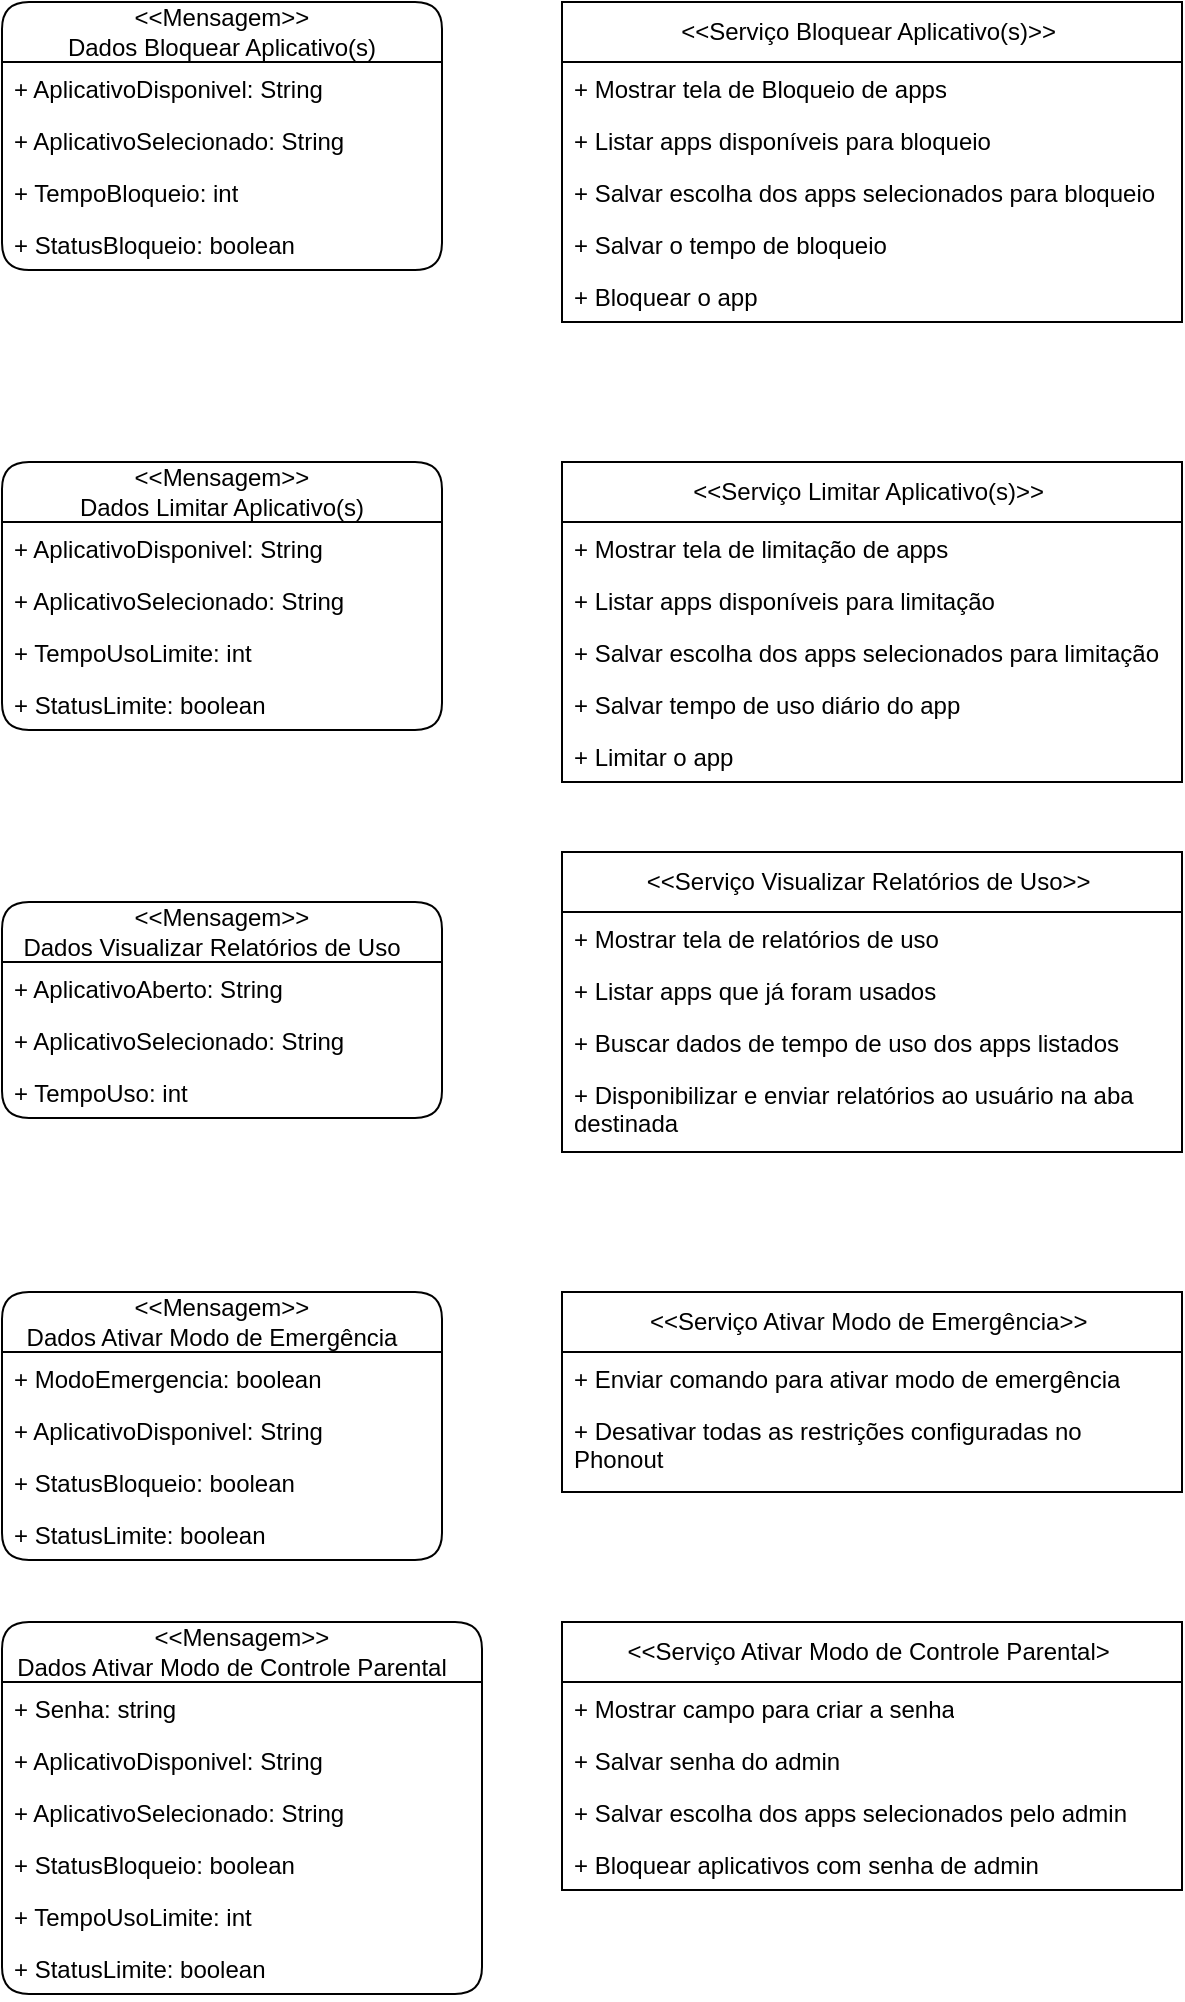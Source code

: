 <mxfile version="26.3.0">
  <diagram name="Página-1" id="11UmGFzE6osbqvSOfMR0">
    <mxGraphModel dx="1418" dy="804" grid="1" gridSize="10" guides="1" tooltips="1" connect="1" arrows="1" fold="1" page="1" pageScale="1" pageWidth="827" pageHeight="1169" math="0" shadow="0">
      <root>
        <mxCell id="0" />
        <mxCell id="1" parent="0" />
        <mxCell id="a1HCaZUt2GFdcv4pPzX8-1" value="&amp;lt;&amp;lt;Mensagem&amp;gt;&amp;gt;&lt;div&gt;Dados Bloquear Aplicativo(s)&lt;/div&gt;" style="swimlane;fontStyle=0;childLayout=stackLayout;horizontal=1;startSize=30;fillColor=none;horizontalStack=0;resizeParent=1;resizeParentMax=0;resizeLast=0;collapsible=1;marginBottom=0;whiteSpace=wrap;html=1;rounded=1;" vertex="1" parent="1">
          <mxGeometry x="90" y="80" width="220" height="134" as="geometry" />
        </mxCell>
        <mxCell id="a1HCaZUt2GFdcv4pPzX8-2" value="+ AplicativoDisponivel: String" style="text;strokeColor=none;fillColor=none;align=left;verticalAlign=top;spacingLeft=4;spacingRight=4;overflow=hidden;rotatable=0;points=[[0,0.5],[1,0.5]];portConstraint=eastwest;whiteSpace=wrap;html=1;" vertex="1" parent="a1HCaZUt2GFdcv4pPzX8-1">
          <mxGeometry y="30" width="220" height="26" as="geometry" />
        </mxCell>
        <mxCell id="a1HCaZUt2GFdcv4pPzX8-41" value="+ AplicativoSelecionado: String" style="text;strokeColor=none;fillColor=none;align=left;verticalAlign=top;spacingLeft=4;spacingRight=4;overflow=hidden;rotatable=0;points=[[0,0.5],[1,0.5]];portConstraint=eastwest;whiteSpace=wrap;html=1;" vertex="1" parent="a1HCaZUt2GFdcv4pPzX8-1">
          <mxGeometry y="56" width="220" height="26" as="geometry" />
        </mxCell>
        <mxCell id="a1HCaZUt2GFdcv4pPzX8-3" value="+ TempoBloqueio: int" style="text;strokeColor=none;fillColor=none;align=left;verticalAlign=top;spacingLeft=4;spacingRight=4;overflow=hidden;rotatable=0;points=[[0,0.5],[1,0.5]];portConstraint=eastwest;whiteSpace=wrap;html=1;" vertex="1" parent="a1HCaZUt2GFdcv4pPzX8-1">
          <mxGeometry y="82" width="220" height="26" as="geometry" />
        </mxCell>
        <mxCell id="a1HCaZUt2GFdcv4pPzX8-4" value="+ StatusBloqueio: boolean" style="text;strokeColor=none;fillColor=none;align=left;verticalAlign=top;spacingLeft=4;spacingRight=4;overflow=hidden;rotatable=0;points=[[0,0.5],[1,0.5]];portConstraint=eastwest;whiteSpace=wrap;html=1;" vertex="1" parent="a1HCaZUt2GFdcv4pPzX8-1">
          <mxGeometry y="108" width="220" height="26" as="geometry" />
        </mxCell>
        <mxCell id="a1HCaZUt2GFdcv4pPzX8-5" value="&amp;lt;&amp;lt;Serviço Bloquear Aplicativo(s)&amp;gt;&amp;gt;&amp;nbsp;" style="swimlane;fontStyle=0;childLayout=stackLayout;horizontal=1;startSize=30;fillColor=none;horizontalStack=0;resizeParent=1;resizeParentMax=0;resizeLast=0;collapsible=1;marginBottom=0;whiteSpace=wrap;html=1;" vertex="1" parent="1">
          <mxGeometry x="370" y="80" width="310" height="160" as="geometry" />
        </mxCell>
        <mxCell id="a1HCaZUt2GFdcv4pPzX8-6" value="+ Mostrar tela de Bloqueio de apps" style="text;strokeColor=none;fillColor=none;align=left;verticalAlign=top;spacingLeft=4;spacingRight=4;overflow=hidden;rotatable=0;points=[[0,0.5],[1,0.5]];portConstraint=eastwest;whiteSpace=wrap;html=1;" vertex="1" parent="a1HCaZUt2GFdcv4pPzX8-5">
          <mxGeometry y="30" width="310" height="26" as="geometry" />
        </mxCell>
        <mxCell id="a1HCaZUt2GFdcv4pPzX8-7" value="+&amp;nbsp;Listar apps disponíveis para bloqueio&amp;nbsp;" style="text;strokeColor=none;fillColor=none;align=left;verticalAlign=top;spacingLeft=4;spacingRight=4;overflow=hidden;rotatable=0;points=[[0,0.5],[1,0.5]];portConstraint=eastwest;whiteSpace=wrap;html=1;" vertex="1" parent="a1HCaZUt2GFdcv4pPzX8-5">
          <mxGeometry y="56" width="310" height="26" as="geometry" />
        </mxCell>
        <mxCell id="a1HCaZUt2GFdcv4pPzX8-8" value="+&amp;nbsp;Salvar escolha dos apps selecionados para bloqueio" style="text;strokeColor=none;fillColor=none;align=left;verticalAlign=top;spacingLeft=4;spacingRight=4;overflow=hidden;rotatable=0;points=[[0,0.5],[1,0.5]];portConstraint=eastwest;whiteSpace=wrap;html=1;" vertex="1" parent="a1HCaZUt2GFdcv4pPzX8-5">
          <mxGeometry y="82" width="310" height="26" as="geometry" />
        </mxCell>
        <mxCell id="a1HCaZUt2GFdcv4pPzX8-10" value="+&amp;nbsp;Salvar o tempo de bloqueio" style="text;strokeColor=none;fillColor=none;align=left;verticalAlign=top;spacingLeft=4;spacingRight=4;overflow=hidden;rotatable=0;points=[[0,0.5],[1,0.5]];portConstraint=eastwest;whiteSpace=wrap;html=1;" vertex="1" parent="a1HCaZUt2GFdcv4pPzX8-5">
          <mxGeometry y="108" width="310" height="26" as="geometry" />
        </mxCell>
        <mxCell id="a1HCaZUt2GFdcv4pPzX8-9" value="+&amp;nbsp;Bloquear o app&amp;nbsp;" style="text;strokeColor=none;fillColor=none;align=left;verticalAlign=top;spacingLeft=4;spacingRight=4;overflow=hidden;rotatable=0;points=[[0,0.5],[1,0.5]];portConstraint=eastwest;whiteSpace=wrap;html=1;" vertex="1" parent="a1HCaZUt2GFdcv4pPzX8-5">
          <mxGeometry y="134" width="310" height="26" as="geometry" />
        </mxCell>
        <mxCell id="a1HCaZUt2GFdcv4pPzX8-11" value="&amp;lt;&amp;lt;Mensagem&amp;gt;&amp;gt;&lt;div&gt;Dados Limitar Aplicativo(s)&lt;/div&gt;" style="swimlane;fontStyle=0;childLayout=stackLayout;horizontal=1;startSize=30;fillColor=none;horizontalStack=0;resizeParent=1;resizeParentMax=0;resizeLast=0;collapsible=1;marginBottom=0;whiteSpace=wrap;html=1;rounded=1;" vertex="1" parent="1">
          <mxGeometry x="90" y="310" width="220" height="134" as="geometry" />
        </mxCell>
        <mxCell id="a1HCaZUt2GFdcv4pPzX8-12" value="+ AplicativoDisponivel: String" style="text;strokeColor=none;fillColor=none;align=left;verticalAlign=top;spacingLeft=4;spacingRight=4;overflow=hidden;rotatable=0;points=[[0,0.5],[1,0.5]];portConstraint=eastwest;whiteSpace=wrap;html=1;" vertex="1" parent="a1HCaZUt2GFdcv4pPzX8-11">
          <mxGeometry y="30" width="220" height="26" as="geometry" />
        </mxCell>
        <mxCell id="a1HCaZUt2GFdcv4pPzX8-39" value="+ AplicativoSelecionado: String" style="text;strokeColor=none;fillColor=none;align=left;verticalAlign=top;spacingLeft=4;spacingRight=4;overflow=hidden;rotatable=0;points=[[0,0.5],[1,0.5]];portConstraint=eastwest;whiteSpace=wrap;html=1;" vertex="1" parent="a1HCaZUt2GFdcv4pPzX8-11">
          <mxGeometry y="56" width="220" height="26" as="geometry" />
        </mxCell>
        <mxCell id="a1HCaZUt2GFdcv4pPzX8-13" value="+ TempoUsoLimite: int" style="text;strokeColor=none;fillColor=none;align=left;verticalAlign=top;spacingLeft=4;spacingRight=4;overflow=hidden;rotatable=0;points=[[0,0.5],[1,0.5]];portConstraint=eastwest;whiteSpace=wrap;html=1;" vertex="1" parent="a1HCaZUt2GFdcv4pPzX8-11">
          <mxGeometry y="82" width="220" height="26" as="geometry" />
        </mxCell>
        <mxCell id="a1HCaZUt2GFdcv4pPzX8-14" value="+ StatusLimite: boolean" style="text;strokeColor=none;fillColor=none;align=left;verticalAlign=top;spacingLeft=4;spacingRight=4;overflow=hidden;rotatable=0;points=[[0,0.5],[1,0.5]];portConstraint=eastwest;whiteSpace=wrap;html=1;" vertex="1" parent="a1HCaZUt2GFdcv4pPzX8-11">
          <mxGeometry y="108" width="220" height="26" as="geometry" />
        </mxCell>
        <mxCell id="a1HCaZUt2GFdcv4pPzX8-15" value="&amp;lt;&amp;lt;Serviço Limitar Aplicativo(s)&amp;gt;&amp;gt;&amp;nbsp;" style="swimlane;fontStyle=0;childLayout=stackLayout;horizontal=1;startSize=30;fillColor=none;horizontalStack=0;resizeParent=1;resizeParentMax=0;resizeLast=0;collapsible=1;marginBottom=0;whiteSpace=wrap;html=1;" vertex="1" parent="1">
          <mxGeometry x="370" y="310" width="310" height="160" as="geometry" />
        </mxCell>
        <mxCell id="a1HCaZUt2GFdcv4pPzX8-16" value="+ Mostrar tela de limitação de apps" style="text;strokeColor=none;fillColor=none;align=left;verticalAlign=top;spacingLeft=4;spacingRight=4;overflow=hidden;rotatable=0;points=[[0,0.5],[1,0.5]];portConstraint=eastwest;whiteSpace=wrap;html=1;" vertex="1" parent="a1HCaZUt2GFdcv4pPzX8-15">
          <mxGeometry y="30" width="310" height="26" as="geometry" />
        </mxCell>
        <mxCell id="a1HCaZUt2GFdcv4pPzX8-17" value="+ Listar apps disponíveis para limitação&amp;nbsp;" style="text;strokeColor=none;fillColor=none;align=left;verticalAlign=top;spacingLeft=4;spacingRight=4;overflow=hidden;rotatable=0;points=[[0,0.5],[1,0.5]];portConstraint=eastwest;whiteSpace=wrap;html=1;" vertex="1" parent="a1HCaZUt2GFdcv4pPzX8-15">
          <mxGeometry y="56" width="310" height="26" as="geometry" />
        </mxCell>
        <mxCell id="a1HCaZUt2GFdcv4pPzX8-18" value="+ Salvar escolha dos apps selecionados para limitação" style="text;strokeColor=none;fillColor=none;align=left;verticalAlign=top;spacingLeft=4;spacingRight=4;overflow=hidden;rotatable=0;points=[[0,0.5],[1,0.5]];portConstraint=eastwest;whiteSpace=wrap;html=1;" vertex="1" parent="a1HCaZUt2GFdcv4pPzX8-15">
          <mxGeometry y="82" width="310" height="26" as="geometry" />
        </mxCell>
        <mxCell id="a1HCaZUt2GFdcv4pPzX8-19" value="+ Salvar tempo de uso diário do app" style="text;strokeColor=none;fillColor=none;align=left;verticalAlign=top;spacingLeft=4;spacingRight=4;overflow=hidden;rotatable=0;points=[[0,0.5],[1,0.5]];portConstraint=eastwest;whiteSpace=wrap;html=1;" vertex="1" parent="a1HCaZUt2GFdcv4pPzX8-15">
          <mxGeometry y="108" width="310" height="26" as="geometry" />
        </mxCell>
        <mxCell id="a1HCaZUt2GFdcv4pPzX8-20" value="+ Limitar o app" style="text;strokeColor=none;fillColor=none;align=left;verticalAlign=top;spacingLeft=4;spacingRight=4;overflow=hidden;rotatable=0;points=[[0,0.5],[1,0.5]];portConstraint=eastwest;whiteSpace=wrap;html=1;" vertex="1" parent="a1HCaZUt2GFdcv4pPzX8-15">
          <mxGeometry y="134" width="310" height="26" as="geometry" />
        </mxCell>
        <mxCell id="a1HCaZUt2GFdcv4pPzX8-21" value="&amp;lt;&amp;lt;Mensagem&amp;gt;&amp;gt;&lt;div&gt;Dados Visualizar Relatórios de Uso&amp;nbsp; &amp;nbsp;&lt;/div&gt;" style="swimlane;fontStyle=0;childLayout=stackLayout;horizontal=1;startSize=30;fillColor=none;horizontalStack=0;resizeParent=1;resizeParentMax=0;resizeLast=0;collapsible=1;marginBottom=0;whiteSpace=wrap;html=1;rounded=1;" vertex="1" parent="1">
          <mxGeometry x="90" y="530" width="220" height="108" as="geometry" />
        </mxCell>
        <mxCell id="a1HCaZUt2GFdcv4pPzX8-22" value="+ AplicativoAberto: String" style="text;strokeColor=none;fillColor=none;align=left;verticalAlign=top;spacingLeft=4;spacingRight=4;overflow=hidden;rotatable=0;points=[[0,0.5],[1,0.5]];portConstraint=eastwest;whiteSpace=wrap;html=1;" vertex="1" parent="a1HCaZUt2GFdcv4pPzX8-21">
          <mxGeometry y="30" width="220" height="26" as="geometry" />
        </mxCell>
        <mxCell id="a1HCaZUt2GFdcv4pPzX8-40" value="+ AplicativoSelecionado: String" style="text;strokeColor=none;fillColor=none;align=left;verticalAlign=top;spacingLeft=4;spacingRight=4;overflow=hidden;rotatable=0;points=[[0,0.5],[1,0.5]];portConstraint=eastwest;whiteSpace=wrap;html=1;" vertex="1" parent="a1HCaZUt2GFdcv4pPzX8-21">
          <mxGeometry y="56" width="220" height="26" as="geometry" />
        </mxCell>
        <mxCell id="a1HCaZUt2GFdcv4pPzX8-23" value="+ TempoUso: int" style="text;strokeColor=none;fillColor=none;align=left;verticalAlign=top;spacingLeft=4;spacingRight=4;overflow=hidden;rotatable=0;points=[[0,0.5],[1,0.5]];portConstraint=eastwest;whiteSpace=wrap;html=1;" vertex="1" parent="a1HCaZUt2GFdcv4pPzX8-21">
          <mxGeometry y="82" width="220" height="26" as="geometry" />
        </mxCell>
        <mxCell id="a1HCaZUt2GFdcv4pPzX8-25" value="&amp;lt;&amp;lt;Serviço Visualizar Relatórios de Uso&amp;gt;&amp;gt;&amp;nbsp;" style="swimlane;fontStyle=0;childLayout=stackLayout;horizontal=1;startSize=30;fillColor=none;horizontalStack=0;resizeParent=1;resizeParentMax=0;resizeLast=0;collapsible=1;marginBottom=0;whiteSpace=wrap;html=1;" vertex="1" parent="1">
          <mxGeometry x="370" y="505" width="310" height="150" as="geometry" />
        </mxCell>
        <mxCell id="a1HCaZUt2GFdcv4pPzX8-26" value="+ Mostrar tela de relatórios de uso&amp;nbsp; &amp;nbsp;" style="text;strokeColor=none;fillColor=none;align=left;verticalAlign=top;spacingLeft=4;spacingRight=4;overflow=hidden;rotatable=0;points=[[0,0.5],[1,0.5]];portConstraint=eastwest;whiteSpace=wrap;html=1;" vertex="1" parent="a1HCaZUt2GFdcv4pPzX8-25">
          <mxGeometry y="30" width="310" height="26" as="geometry" />
        </mxCell>
        <mxCell id="a1HCaZUt2GFdcv4pPzX8-27" value="+ Listar apps que já foram usados&amp;nbsp;" style="text;strokeColor=none;fillColor=none;align=left;verticalAlign=top;spacingLeft=4;spacingRight=4;overflow=hidden;rotatable=0;points=[[0,0.5],[1,0.5]];portConstraint=eastwest;whiteSpace=wrap;html=1;" vertex="1" parent="a1HCaZUt2GFdcv4pPzX8-25">
          <mxGeometry y="56" width="310" height="26" as="geometry" />
        </mxCell>
        <mxCell id="a1HCaZUt2GFdcv4pPzX8-28" value="+ Buscar dados de tempo de uso dos apps listados" style="text;strokeColor=none;fillColor=none;align=left;verticalAlign=top;spacingLeft=4;spacingRight=4;overflow=hidden;rotatable=0;points=[[0,0.5],[1,0.5]];portConstraint=eastwest;whiteSpace=wrap;html=1;" vertex="1" parent="a1HCaZUt2GFdcv4pPzX8-25">
          <mxGeometry y="82" width="310" height="26" as="geometry" />
        </mxCell>
        <mxCell id="a1HCaZUt2GFdcv4pPzX8-29" value="+ Disponibilizar e enviar relatórios ao usuário na aba destinada" style="text;strokeColor=none;fillColor=none;align=left;verticalAlign=top;spacingLeft=4;spacingRight=4;overflow=hidden;rotatable=0;points=[[0,0.5],[1,0.5]];portConstraint=eastwest;whiteSpace=wrap;html=1;" vertex="1" parent="a1HCaZUt2GFdcv4pPzX8-25">
          <mxGeometry y="108" width="310" height="42" as="geometry" />
        </mxCell>
        <mxCell id="a1HCaZUt2GFdcv4pPzX8-31" value="&amp;lt;&amp;lt;Mensagem&amp;gt;&amp;gt;&lt;div&gt;Dados Ativar Modo de Emergência&amp;nbsp; &amp;nbsp;&lt;/div&gt;" style="swimlane;fontStyle=0;childLayout=stackLayout;horizontal=1;startSize=30;fillColor=none;horizontalStack=0;resizeParent=1;resizeParentMax=0;resizeLast=0;collapsible=1;marginBottom=0;whiteSpace=wrap;html=1;rounded=1;" vertex="1" parent="1">
          <mxGeometry x="90" y="725" width="220" height="134" as="geometry" />
        </mxCell>
        <mxCell id="a1HCaZUt2GFdcv4pPzX8-32" value="+ ModoEmergencia: boolean" style="text;strokeColor=none;fillColor=none;align=left;verticalAlign=top;spacingLeft=4;spacingRight=4;overflow=hidden;rotatable=0;points=[[0,0.5],[1,0.5]];portConstraint=eastwest;whiteSpace=wrap;html=1;" vertex="1" parent="a1HCaZUt2GFdcv4pPzX8-31">
          <mxGeometry y="30" width="220" height="26" as="geometry" />
        </mxCell>
        <mxCell id="a1HCaZUt2GFdcv4pPzX8-50" value="+ AplicativoDisponivel: String" style="text;strokeColor=none;fillColor=none;align=left;verticalAlign=top;spacingLeft=4;spacingRight=4;overflow=hidden;rotatable=0;points=[[0,0.5],[1,0.5]];portConstraint=eastwest;whiteSpace=wrap;html=1;" vertex="1" parent="a1HCaZUt2GFdcv4pPzX8-31">
          <mxGeometry y="56" width="220" height="26" as="geometry" />
        </mxCell>
        <mxCell id="a1HCaZUt2GFdcv4pPzX8-33" value="+ StatusBloqueio: boolean" style="text;strokeColor=none;fillColor=none;align=left;verticalAlign=top;spacingLeft=4;spacingRight=4;overflow=hidden;rotatable=0;points=[[0,0.5],[1,0.5]];portConstraint=eastwest;whiteSpace=wrap;html=1;" vertex="1" parent="a1HCaZUt2GFdcv4pPzX8-31">
          <mxGeometry y="82" width="220" height="26" as="geometry" />
        </mxCell>
        <mxCell id="a1HCaZUt2GFdcv4pPzX8-42" value="+ StatusLimite: boolean" style="text;strokeColor=none;fillColor=none;align=left;verticalAlign=top;spacingLeft=4;spacingRight=4;overflow=hidden;rotatable=0;points=[[0,0.5],[1,0.5]];portConstraint=eastwest;whiteSpace=wrap;html=1;" vertex="1" parent="a1HCaZUt2GFdcv4pPzX8-31">
          <mxGeometry y="108" width="220" height="26" as="geometry" />
        </mxCell>
        <mxCell id="a1HCaZUt2GFdcv4pPzX8-34" value="&amp;lt;&amp;lt;Serviço Ativar Modo de Emergência&amp;gt;&amp;gt;&amp;nbsp;" style="swimlane;fontStyle=0;childLayout=stackLayout;horizontal=1;startSize=30;fillColor=none;horizontalStack=0;resizeParent=1;resizeParentMax=0;resizeLast=0;collapsible=1;marginBottom=0;whiteSpace=wrap;html=1;" vertex="1" parent="1">
          <mxGeometry x="370" y="725" width="310" height="100" as="geometry" />
        </mxCell>
        <mxCell id="a1HCaZUt2GFdcv4pPzX8-35" value="+ Enviar comando para ativar modo de emergência" style="text;strokeColor=none;fillColor=none;align=left;verticalAlign=top;spacingLeft=4;spacingRight=4;overflow=hidden;rotatable=0;points=[[0,0.5],[1,0.5]];portConstraint=eastwest;whiteSpace=wrap;html=1;" vertex="1" parent="a1HCaZUt2GFdcv4pPzX8-34">
          <mxGeometry y="30" width="310" height="26" as="geometry" />
        </mxCell>
        <mxCell id="a1HCaZUt2GFdcv4pPzX8-36" value="+ Desativar todas as restrições configuradas no Phonout" style="text;strokeColor=none;fillColor=none;align=left;verticalAlign=top;spacingLeft=4;spacingRight=4;overflow=hidden;rotatable=0;points=[[0,0.5],[1,0.5]];portConstraint=eastwest;whiteSpace=wrap;html=1;" vertex="1" parent="a1HCaZUt2GFdcv4pPzX8-34">
          <mxGeometry y="56" width="310" height="44" as="geometry" />
        </mxCell>
        <mxCell id="a1HCaZUt2GFdcv4pPzX8-43" value="&amp;lt;&amp;lt;Mensagem&amp;gt;&amp;gt;&lt;div&gt;Dados Ativar Modo de Controle Parental&amp;nbsp; &amp;nbsp;&lt;/div&gt;" style="swimlane;fontStyle=0;childLayout=stackLayout;horizontal=1;startSize=30;fillColor=none;horizontalStack=0;resizeParent=1;resizeParentMax=0;resizeLast=0;collapsible=1;marginBottom=0;whiteSpace=wrap;html=1;rounded=1;" vertex="1" parent="1">
          <mxGeometry x="90" y="890" width="240" height="186" as="geometry" />
        </mxCell>
        <mxCell id="a1HCaZUt2GFdcv4pPzX8-44" value="+ Senha: string" style="text;strokeColor=none;fillColor=none;align=left;verticalAlign=top;spacingLeft=4;spacingRight=4;overflow=hidden;rotatable=0;points=[[0,0.5],[1,0.5]];portConstraint=eastwest;whiteSpace=wrap;html=1;" vertex="1" parent="a1HCaZUt2GFdcv4pPzX8-43">
          <mxGeometry y="30" width="240" height="26" as="geometry" />
        </mxCell>
        <mxCell id="a1HCaZUt2GFdcv4pPzX8-53" value="+ AplicativoDisponivel: String" style="text;strokeColor=none;fillColor=none;align=left;verticalAlign=top;spacingLeft=4;spacingRight=4;overflow=hidden;rotatable=0;points=[[0,0.5],[1,0.5]];portConstraint=eastwest;whiteSpace=wrap;html=1;" vertex="1" parent="a1HCaZUt2GFdcv4pPzX8-43">
          <mxGeometry y="56" width="240" height="26" as="geometry" />
        </mxCell>
        <mxCell id="a1HCaZUt2GFdcv4pPzX8-54" value="+ AplicativoSelecionado: String" style="text;strokeColor=none;fillColor=none;align=left;verticalAlign=top;spacingLeft=4;spacingRight=4;overflow=hidden;rotatable=0;points=[[0,0.5],[1,0.5]];portConstraint=eastwest;whiteSpace=wrap;html=1;" vertex="1" parent="a1HCaZUt2GFdcv4pPzX8-43">
          <mxGeometry y="82" width="240" height="26" as="geometry" />
        </mxCell>
        <mxCell id="a1HCaZUt2GFdcv4pPzX8-55" value="+ StatusBloqueio: boolean" style="text;strokeColor=none;fillColor=none;align=left;verticalAlign=top;spacingLeft=4;spacingRight=4;overflow=hidden;rotatable=0;points=[[0,0.5],[1,0.5]];portConstraint=eastwest;whiteSpace=wrap;html=1;" vertex="1" parent="a1HCaZUt2GFdcv4pPzX8-43">
          <mxGeometry y="108" width="240" height="26" as="geometry" />
        </mxCell>
        <mxCell id="a1HCaZUt2GFdcv4pPzX8-45" value="+ TempoUsoLimite: int" style="text;strokeColor=none;fillColor=none;align=left;verticalAlign=top;spacingLeft=4;spacingRight=4;overflow=hidden;rotatable=0;points=[[0,0.5],[1,0.5]];portConstraint=eastwest;whiteSpace=wrap;html=1;" vertex="1" parent="a1HCaZUt2GFdcv4pPzX8-43">
          <mxGeometry y="134" width="240" height="26" as="geometry" />
        </mxCell>
        <mxCell id="a1HCaZUt2GFdcv4pPzX8-56" value="+ StatusLimite: boolean" style="text;strokeColor=none;fillColor=none;align=left;verticalAlign=top;spacingLeft=4;spacingRight=4;overflow=hidden;rotatable=0;points=[[0,0.5],[1,0.5]];portConstraint=eastwest;whiteSpace=wrap;html=1;" vertex="1" parent="a1HCaZUt2GFdcv4pPzX8-43">
          <mxGeometry y="160" width="240" height="26" as="geometry" />
        </mxCell>
        <mxCell id="a1HCaZUt2GFdcv4pPzX8-47" value="&amp;lt;&amp;lt;Serviço Ativar Modo de Controle Parental&amp;gt;&amp;nbsp;" style="swimlane;fontStyle=0;childLayout=stackLayout;horizontal=1;startSize=30;fillColor=none;horizontalStack=0;resizeParent=1;resizeParentMax=0;resizeLast=0;collapsible=1;marginBottom=0;whiteSpace=wrap;html=1;" vertex="1" parent="1">
          <mxGeometry x="370" y="890" width="310" height="134" as="geometry" />
        </mxCell>
        <mxCell id="a1HCaZUt2GFdcv4pPzX8-48" value="+ Mostrar campo para criar a senha" style="text;strokeColor=none;fillColor=none;align=left;verticalAlign=top;spacingLeft=4;spacingRight=4;overflow=hidden;rotatable=0;points=[[0,0.5],[1,0.5]];portConstraint=eastwest;whiteSpace=wrap;html=1;" vertex="1" parent="a1HCaZUt2GFdcv4pPzX8-47">
          <mxGeometry y="30" width="310" height="26" as="geometry" />
        </mxCell>
        <mxCell id="a1HCaZUt2GFdcv4pPzX8-49" value="+ Salvar senha do admin&amp;nbsp;" style="text;strokeColor=none;fillColor=none;align=left;verticalAlign=top;spacingLeft=4;spacingRight=4;overflow=hidden;rotatable=0;points=[[0,0.5],[1,0.5]];portConstraint=eastwest;whiteSpace=wrap;html=1;" vertex="1" parent="a1HCaZUt2GFdcv4pPzX8-47">
          <mxGeometry y="56" width="310" height="26" as="geometry" />
        </mxCell>
        <mxCell id="a1HCaZUt2GFdcv4pPzX8-51" value="+ Salvar escolha dos apps selecionados pelo admin" style="text;strokeColor=none;fillColor=none;align=left;verticalAlign=top;spacingLeft=4;spacingRight=4;overflow=hidden;rotatable=0;points=[[0,0.5],[1,0.5]];portConstraint=eastwest;whiteSpace=wrap;html=1;" vertex="1" parent="a1HCaZUt2GFdcv4pPzX8-47">
          <mxGeometry y="82" width="310" height="26" as="geometry" />
        </mxCell>
        <mxCell id="a1HCaZUt2GFdcv4pPzX8-52" value="+ Bloquear aplicativos com senha de admin" style="text;strokeColor=none;fillColor=none;align=left;verticalAlign=top;spacingLeft=4;spacingRight=4;overflow=hidden;rotatable=0;points=[[0,0.5],[1,0.5]];portConstraint=eastwest;whiteSpace=wrap;html=1;" vertex="1" parent="a1HCaZUt2GFdcv4pPzX8-47">
          <mxGeometry y="108" width="310" height="26" as="geometry" />
        </mxCell>
      </root>
    </mxGraphModel>
  </diagram>
</mxfile>
